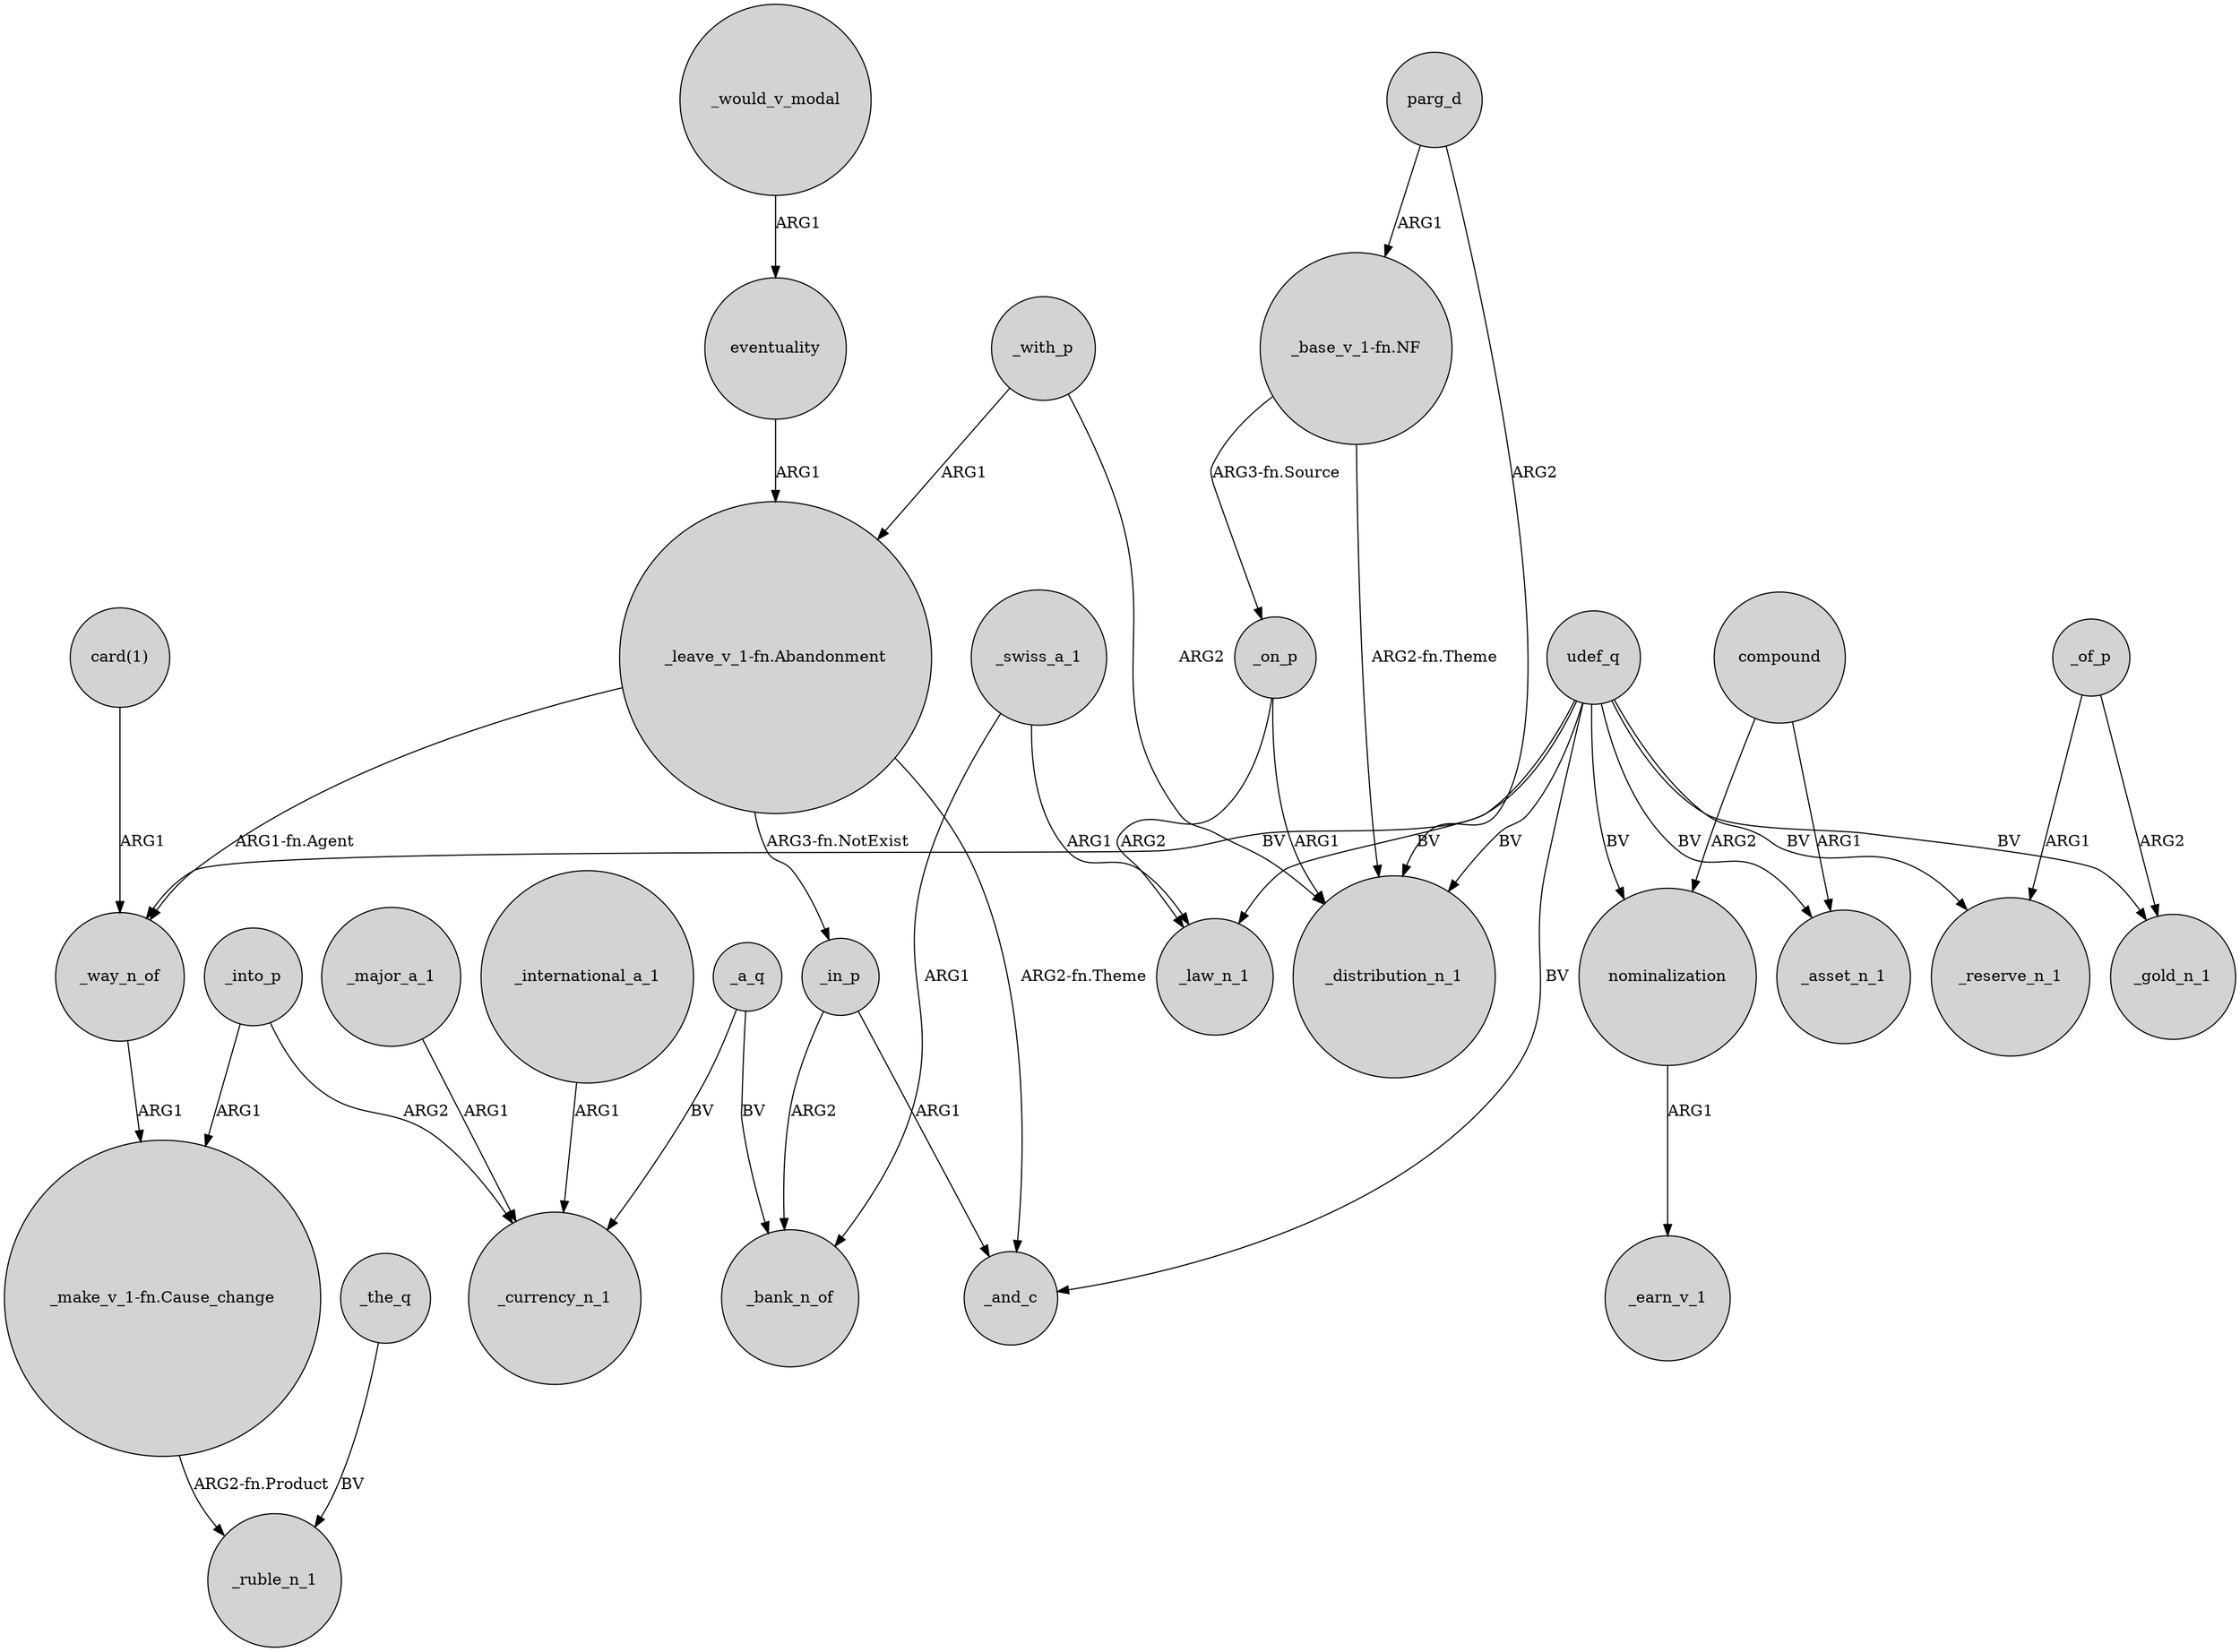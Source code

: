 digraph {
	node [shape=circle style=filled]
	_into_p -> "_make_v_1-fn.Cause_change" [label=ARG1]
	"_make_v_1-fn.Cause_change" -> _ruble_n_1 [label="ARG2-fn.Product"]
	_swiss_a_1 -> _law_n_1 [label=ARG1]
	_swiss_a_1 -> _bank_n_of [label=ARG1]
	udef_q -> _way_n_of [label=BV]
	nominalization -> _earn_v_1 [label=ARG1]
	_a_q -> _currency_n_1 [label=BV]
	"card(1)" -> _way_n_of [label=ARG1]
	udef_q -> _distribution_n_1 [label=BV]
	_into_p -> _currency_n_1 [label=ARG2]
	compound -> _asset_n_1 [label=ARG1]
	compound -> nominalization [label=ARG2]
	udef_q -> _law_n_1 [label=BV]
	udef_q -> _reserve_n_1 [label=BV]
	parg_d -> _distribution_n_1 [label=ARG2]
	_on_p -> _law_n_1 [label=ARG2]
	"_base_v_1-fn.NF" -> _distribution_n_1 [label="ARG2-fn.Theme"]
	udef_q -> _asset_n_1 [label=BV]
	"_base_v_1-fn.NF" -> _on_p [label="ARG3-fn.Source"]
	eventuality -> "_leave_v_1-fn.Abandonment" [label=ARG1]
	_on_p -> _distribution_n_1 [label=ARG1]
	_of_p -> _gold_n_1 [label=ARG2]
	udef_q -> _gold_n_1 [label=BV]
	_international_a_1 -> _currency_n_1 [label=ARG1]
	_in_p -> _and_c [label=ARG1]
	_way_n_of -> "_make_v_1-fn.Cause_change" [label=ARG1]
	_with_p -> "_leave_v_1-fn.Abandonment" [label=ARG1]
	"_leave_v_1-fn.Abandonment" -> _in_p [label="ARG3-fn.NotExist"]
	_the_q -> _ruble_n_1 [label=BV]
	udef_q -> nominalization [label=BV]
	_major_a_1 -> _currency_n_1 [label=ARG1]
	_in_p -> _bank_n_of [label=ARG2]
	_of_p -> _reserve_n_1 [label=ARG1]
	"_leave_v_1-fn.Abandonment" -> _and_c [label="ARG2-fn.Theme"]
	udef_q -> _and_c [label=BV]
	_a_q -> _bank_n_of [label=BV]
	parg_d -> "_base_v_1-fn.NF" [label=ARG1]
	_with_p -> _distribution_n_1 [label=ARG2]
	_would_v_modal -> eventuality [label=ARG1]
	"_leave_v_1-fn.Abandonment" -> _way_n_of [label="ARG1-fn.Agent"]
}
